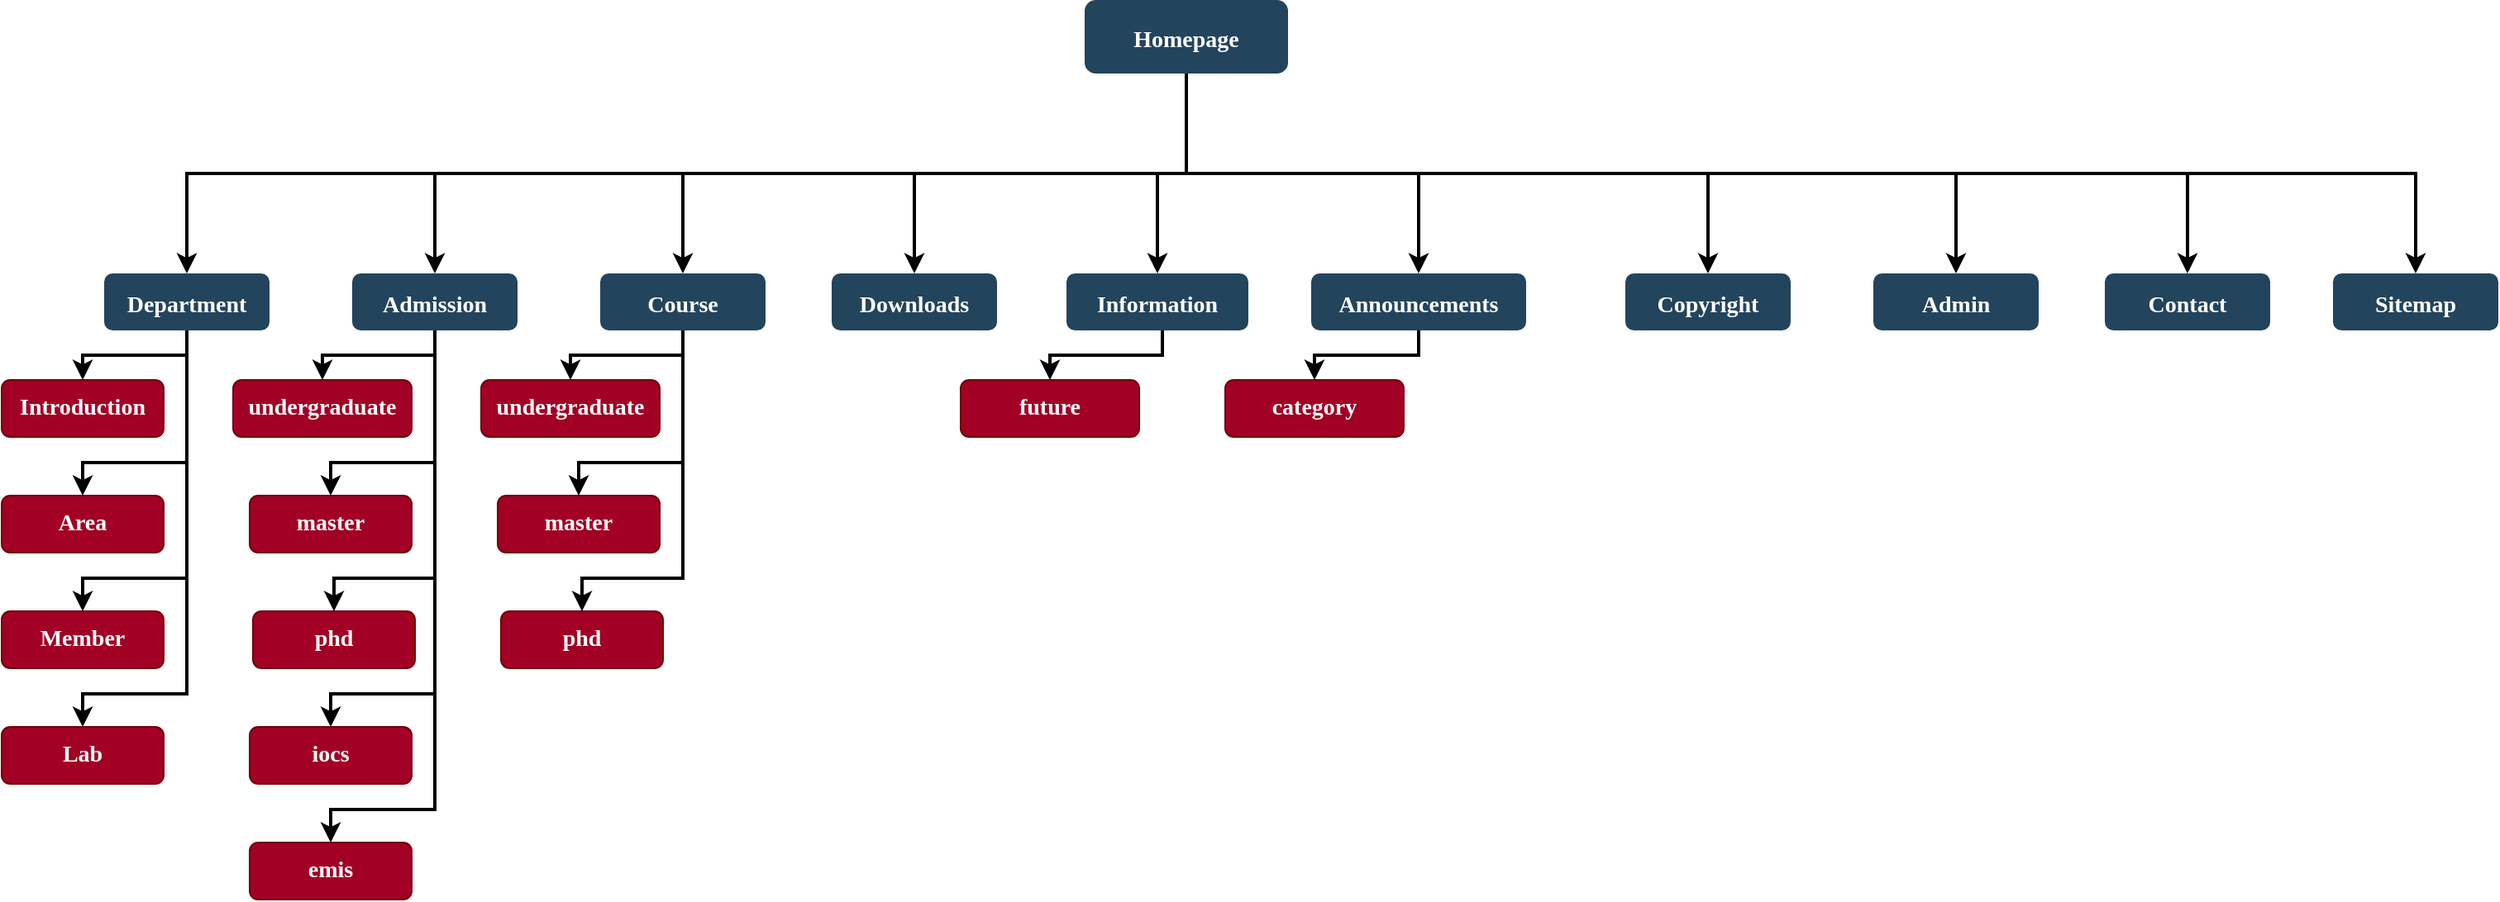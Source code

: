 <mxfile version="24.0.5" type="device">
  <diagram name="Page-1" id="2c0d36ab-eaac-3732-788b-9136903baeff">
    <mxGraphModel dx="1014" dy="624" grid="1" gridSize="10" guides="1" tooltips="1" connect="1" arrows="1" fold="1" page="1" pageScale="1.5" pageWidth="1169" pageHeight="827" background="none" math="0" shadow="0">
      <root>
        <mxCell id="0" />
        <mxCell id="1" parent="0" />
        <mxCell id="PPkpom0niNUSvHj-dNhn-72" style="edgeStyle=orthogonalEdgeStyle;rounded=0;orthogonalLoop=1;jettySize=auto;html=1;exitX=0.5;exitY=1;exitDx=0;exitDy=0;strokeWidth=2;" edge="1" parent="1" source="2" target="PPkpom0niNUSvHj-dNhn-63">
          <mxGeometry relative="1" as="geometry" />
        </mxCell>
        <mxCell id="PPkpom0niNUSvHj-dNhn-73" style="edgeStyle=orthogonalEdgeStyle;rounded=0;orthogonalLoop=1;jettySize=auto;html=1;exitX=0.5;exitY=1;exitDx=0;exitDy=0;entryX=0.5;entryY=0;entryDx=0;entryDy=0;strokeWidth=2;" edge="1" parent="1" source="2" target="PPkpom0niNUSvHj-dNhn-62">
          <mxGeometry relative="1" as="geometry" />
        </mxCell>
        <mxCell id="PPkpom0niNUSvHj-dNhn-74" style="edgeStyle=orthogonalEdgeStyle;rounded=0;orthogonalLoop=1;jettySize=auto;html=1;exitX=0.5;exitY=1;exitDx=0;exitDy=0;entryX=0.5;entryY=0;entryDx=0;entryDy=0;strokeWidth=2;" edge="1" parent="1" source="2" target="PPkpom0niNUSvHj-dNhn-61">
          <mxGeometry relative="1" as="geometry" />
        </mxCell>
        <mxCell id="PPkpom0niNUSvHj-dNhn-75" style="edgeStyle=orthogonalEdgeStyle;rounded=0;orthogonalLoop=1;jettySize=auto;html=1;exitX=0.5;exitY=1;exitDx=0;exitDy=0;entryX=0.5;entryY=0;entryDx=0;entryDy=0;strokeWidth=2;" edge="1" parent="1" source="2" target="PPkpom0niNUSvHj-dNhn-67">
          <mxGeometry relative="1" as="geometry" />
        </mxCell>
        <mxCell id="PPkpom0niNUSvHj-dNhn-76" style="edgeStyle=orthogonalEdgeStyle;rounded=0;orthogonalLoop=1;jettySize=auto;html=1;exitX=0.5;exitY=1;exitDx=0;exitDy=0;entryX=0.5;entryY=0;entryDx=0;entryDy=0;strokeWidth=2;" edge="1" parent="1" source="2" target="PPkpom0niNUSvHj-dNhn-66">
          <mxGeometry relative="1" as="geometry" />
        </mxCell>
        <mxCell id="PPkpom0niNUSvHj-dNhn-77" style="edgeStyle=orthogonalEdgeStyle;rounded=0;orthogonalLoop=1;jettySize=auto;html=1;exitX=0.5;exitY=1;exitDx=0;exitDy=0;entryX=0.5;entryY=0;entryDx=0;entryDy=0;strokeWidth=2;" edge="1" parent="1" source="2" target="PPkpom0niNUSvHj-dNhn-64">
          <mxGeometry relative="1" as="geometry" />
        </mxCell>
        <mxCell id="PPkpom0niNUSvHj-dNhn-78" style="edgeStyle=orthogonalEdgeStyle;rounded=0;orthogonalLoop=1;jettySize=auto;html=1;exitX=0.5;exitY=1;exitDx=0;exitDy=0;entryX=0.5;entryY=0;entryDx=0;entryDy=0;strokeWidth=2;" edge="1" parent="1" source="2" target="PPkpom0niNUSvHj-dNhn-70">
          <mxGeometry relative="1" as="geometry" />
        </mxCell>
        <mxCell id="2" value="Homepage" style="rounded=1;fillColor=#23445D;gradientColor=none;strokeColor=none;fontColor=#FFFFFF;fontStyle=1;fontFamily=Tahoma;fontSize=14" parent="1" vertex="1">
          <mxGeometry x="815" y="170" width="123" height="44.5" as="geometry" />
        </mxCell>
        <mxCell id="9" value="" style="edgeStyle=elbowEdgeStyle;elbow=vertical;strokeWidth=2;rounded=0;entryX=0.5;entryY=0;entryDx=0;entryDy=0;" parent="1" source="2" target="PPkpom0niNUSvHj-dNhn-69" edge="1">
          <mxGeometry x="337" y="215.5" width="100" height="100" as="geometry">
            <mxPoint x="337" y="315.5" as="sourcePoint" />
            <mxPoint x="1457" y="335.5" as="targetPoint" />
          </mxGeometry>
        </mxCell>
        <mxCell id="PPkpom0niNUSvHj-dNhn-88" style="edgeStyle=elbowEdgeStyle;rounded=0;orthogonalLoop=1;jettySize=auto;elbow=vertical;html=1;exitX=0.5;exitY=1;exitDx=0;exitDy=0;entryX=0.5;entryY=0;entryDx=0;entryDy=0;strokeColor=default;strokeWidth=2;align=center;verticalAlign=middle;fontFamily=Tahoma;fontSize=14;fontColor=#FFFFFF;fontStyle=1;labelBackgroundColor=default;endArrow=classic;" edge="1" parent="1" source="13" target="PPkpom0niNUSvHj-dNhn-79">
          <mxGeometry relative="1" as="geometry" />
        </mxCell>
        <mxCell id="PPkpom0niNUSvHj-dNhn-89" style="edgeStyle=elbowEdgeStyle;rounded=0;orthogonalLoop=1;jettySize=auto;elbow=vertical;html=1;exitX=0.5;exitY=1;exitDx=0;exitDy=0;entryX=0.5;entryY=0;entryDx=0;entryDy=0;strokeColor=default;strokeWidth=2;align=center;verticalAlign=middle;fontFamily=Tahoma;fontSize=14;fontColor=#FFFFFF;fontStyle=1;labelBackgroundColor=default;endArrow=classic;" edge="1" parent="1" source="13" target="PPkpom0niNUSvHj-dNhn-81">
          <mxGeometry relative="1" as="geometry">
            <Array as="points">
              <mxPoint x="240" y="450" />
            </Array>
          </mxGeometry>
        </mxCell>
        <mxCell id="PPkpom0niNUSvHj-dNhn-90" style="edgeStyle=elbowEdgeStyle;rounded=0;orthogonalLoop=1;jettySize=auto;elbow=vertical;html=1;exitX=0.5;exitY=1;exitDx=0;exitDy=0;entryX=0.5;entryY=0;entryDx=0;entryDy=0;strokeColor=default;strokeWidth=2;align=center;verticalAlign=middle;fontFamily=Tahoma;fontSize=14;fontColor=#FFFFFF;fontStyle=1;labelBackgroundColor=default;endArrow=classic;" edge="1" parent="1" source="13" target="PPkpom0niNUSvHj-dNhn-80">
          <mxGeometry relative="1" as="geometry">
            <Array as="points">
              <mxPoint x="250" y="520" />
            </Array>
          </mxGeometry>
        </mxCell>
        <mxCell id="PPkpom0niNUSvHj-dNhn-91" style="edgeStyle=elbowEdgeStyle;rounded=0;orthogonalLoop=1;jettySize=auto;elbow=vertical;html=1;exitX=0.5;exitY=1;exitDx=0;exitDy=0;entryX=0.5;entryY=0;entryDx=0;entryDy=0;strokeColor=default;strokeWidth=2;align=center;verticalAlign=middle;fontFamily=Tahoma;fontSize=14;fontColor=#FFFFFF;fontStyle=1;labelBackgroundColor=default;endArrow=classic;" edge="1" parent="1" source="13" target="PPkpom0niNUSvHj-dNhn-82">
          <mxGeometry relative="1" as="geometry">
            <Array as="points">
              <mxPoint x="250" y="590" />
            </Array>
          </mxGeometry>
        </mxCell>
        <mxCell id="13" value="Department" style="rounded=1;fillColor=#23445D;gradientColor=none;strokeColor=none;fontColor=#FFFFFF;fontStyle=1;fontFamily=Tahoma;fontSize=14" parent="1" vertex="1">
          <mxGeometry x="222" y="335.5" width="100" height="34.5" as="geometry" />
        </mxCell>
        <mxCell id="59" value="" style="edgeStyle=elbowEdgeStyle;elbow=vertical;strokeWidth=2;rounded=0;entryX=0.5;entryY=0;entryDx=0;entryDy=0;" parent="1" source="2" target="bw0k12YjKv94TmdElg0g-125" edge="1">
          <mxGeometry x="347" y="225.5" width="100" height="100" as="geometry">
            <mxPoint x="862.0" y="275.5" as="sourcePoint" />
            <mxPoint x="1467.0" y="345.5" as="targetPoint" />
          </mxGeometry>
        </mxCell>
        <mxCell id="61" value="" style="edgeStyle=elbowEdgeStyle;elbow=vertical;strokeWidth=2;rounded=0" parent="1" source="2" target="13" edge="1">
          <mxGeometry x="-23" y="135.5" width="100" height="100" as="geometry">
            <mxPoint x="-23" y="235.5" as="sourcePoint" />
            <mxPoint x="77" y="135.5" as="targetPoint" />
          </mxGeometry>
        </mxCell>
        <mxCell id="PPkpom0niNUSvHj-dNhn-98" style="edgeStyle=elbowEdgeStyle;rounded=0;orthogonalLoop=1;jettySize=auto;elbow=vertical;html=1;exitX=0.5;exitY=1;exitDx=0;exitDy=0;entryX=0.5;entryY=0;entryDx=0;entryDy=0;strokeColor=default;strokeWidth=2;align=center;verticalAlign=middle;fontFamily=Tahoma;fontSize=14;fontColor=#FFFFFF;fontStyle=1;labelBackgroundColor=default;endArrow=classic;" edge="1" parent="1" source="bw0k12YjKv94TmdElg0g-125" target="PPkpom0niNUSvHj-dNhn-92">
          <mxGeometry relative="1" as="geometry" />
        </mxCell>
        <mxCell id="PPkpom0niNUSvHj-dNhn-99" style="edgeStyle=elbowEdgeStyle;rounded=0;orthogonalLoop=1;jettySize=auto;elbow=vertical;html=1;exitX=0.5;exitY=1;exitDx=0;exitDy=0;entryX=0.5;entryY=0;entryDx=0;entryDy=0;strokeColor=default;strokeWidth=2;align=center;verticalAlign=middle;fontFamily=Tahoma;fontSize=14;fontColor=#FFFFFF;fontStyle=1;labelBackgroundColor=default;endArrow=classic;" edge="1" parent="1" source="bw0k12YjKv94TmdElg0g-125" target="PPkpom0niNUSvHj-dNhn-94">
          <mxGeometry relative="1" as="geometry">
            <Array as="points">
              <mxPoint x="400" y="450" />
            </Array>
          </mxGeometry>
        </mxCell>
        <mxCell id="PPkpom0niNUSvHj-dNhn-100" style="edgeStyle=elbowEdgeStyle;rounded=0;orthogonalLoop=1;jettySize=auto;elbow=vertical;html=1;exitX=0.5;exitY=1;exitDx=0;exitDy=0;entryX=0.5;entryY=0;entryDx=0;entryDy=0;strokeColor=default;strokeWidth=2;align=center;verticalAlign=middle;fontFamily=Tahoma;fontSize=14;fontColor=#FFFFFF;fontStyle=1;labelBackgroundColor=default;endArrow=classic;" edge="1" parent="1" source="bw0k12YjKv94TmdElg0g-125" target="PPkpom0niNUSvHj-dNhn-95">
          <mxGeometry relative="1" as="geometry">
            <Array as="points">
              <mxPoint x="400" y="520" />
            </Array>
          </mxGeometry>
        </mxCell>
        <mxCell id="PPkpom0niNUSvHj-dNhn-101" style="edgeStyle=elbowEdgeStyle;rounded=0;orthogonalLoop=1;jettySize=auto;elbow=vertical;html=1;exitX=0.5;exitY=1;exitDx=0;exitDy=0;entryX=0.5;entryY=0;entryDx=0;entryDy=0;strokeColor=default;strokeWidth=2;align=center;verticalAlign=middle;fontFamily=Tahoma;fontSize=14;fontColor=#FFFFFF;fontStyle=1;labelBackgroundColor=default;endArrow=classic;" edge="1" parent="1" source="bw0k12YjKv94TmdElg0g-125" target="PPkpom0niNUSvHj-dNhn-96">
          <mxGeometry relative="1" as="geometry">
            <Array as="points">
              <mxPoint x="400" y="590" />
            </Array>
          </mxGeometry>
        </mxCell>
        <mxCell id="PPkpom0niNUSvHj-dNhn-102" style="edgeStyle=elbowEdgeStyle;rounded=0;orthogonalLoop=1;jettySize=auto;elbow=vertical;html=1;exitX=0.5;exitY=1;exitDx=0;exitDy=0;entryX=0.5;entryY=0;entryDx=0;entryDy=0;strokeColor=default;strokeWidth=2;align=center;verticalAlign=middle;fontFamily=Tahoma;fontSize=14;fontColor=#FFFFFF;fontStyle=1;labelBackgroundColor=default;endArrow=classic;" edge="1" parent="1" source="bw0k12YjKv94TmdElg0g-125" target="PPkpom0niNUSvHj-dNhn-97">
          <mxGeometry relative="1" as="geometry">
            <Array as="points">
              <mxPoint x="400" y="660" />
            </Array>
          </mxGeometry>
        </mxCell>
        <mxCell id="bw0k12YjKv94TmdElg0g-125" value="Admission" style="rounded=1;fillColor=#23445D;gradientColor=none;strokeColor=none;fontColor=#FFFFFF;fontStyle=1;fontFamily=Tahoma;fontSize=14" parent="1" vertex="1">
          <mxGeometry x="372" y="335.5" width="100" height="34.5" as="geometry" />
        </mxCell>
        <mxCell id="PPkpom0niNUSvHj-dNhn-61" value="Copyright" style="rounded=1;fillColor=#23445D;gradientColor=none;strokeColor=none;fontColor=#FFFFFF;fontStyle=1;fontFamily=Tahoma;fontSize=14" vertex="1" parent="1">
          <mxGeometry x="1142" y="335.5" width="100" height="34.5" as="geometry" />
        </mxCell>
        <mxCell id="PPkpom0niNUSvHj-dNhn-62" value="Announcements" style="rounded=1;fillColor=#23445D;gradientColor=none;strokeColor=none;fontColor=#FFFFFF;fontStyle=1;fontFamily=Tahoma;fontSize=14" vertex="1" parent="1">
          <mxGeometry x="952" y="335.5" width="130" height="34.5" as="geometry" />
        </mxCell>
        <mxCell id="PPkpom0niNUSvHj-dNhn-63" value="Information" style="rounded=1;fillColor=#23445D;gradientColor=none;strokeColor=none;fontColor=#FFFFFF;fontStyle=1;fontFamily=Tahoma;fontSize=14" vertex="1" parent="1">
          <mxGeometry x="804" y="335.5" width="110" height="34.5" as="geometry" />
        </mxCell>
        <mxCell id="PPkpom0niNUSvHj-dNhn-64" value="Course" style="rounded=1;fillColor=#23445D;gradientColor=none;strokeColor=none;fontColor=#FFFFFF;fontStyle=1;fontFamily=Tahoma;fontSize=14" vertex="1" parent="1">
          <mxGeometry x="522" y="335.5" width="100" height="34.5" as="geometry" />
        </mxCell>
        <mxCell id="PPkpom0niNUSvHj-dNhn-66" value="Downloads" style="rounded=1;fillColor=#23445D;gradientColor=none;strokeColor=none;fontColor=#FFFFFF;fontStyle=1;fontFamily=Tahoma;fontSize=14" vertex="1" parent="1">
          <mxGeometry x="662" y="335.5" width="100" height="34.5" as="geometry" />
        </mxCell>
        <mxCell id="PPkpom0niNUSvHj-dNhn-67" value="Admin" style="rounded=1;fillColor=#23445D;gradientColor=none;strokeColor=none;fontColor=#FFFFFF;fontStyle=1;fontFamily=Tahoma;fontSize=14" vertex="1" parent="1">
          <mxGeometry x="1292" y="335.5" width="100" height="34.5" as="geometry" />
        </mxCell>
        <mxCell id="PPkpom0niNUSvHj-dNhn-69" value="Contact" style="rounded=1;fillColor=#23445D;gradientColor=none;strokeColor=none;fontColor=#FFFFFF;fontStyle=1;fontFamily=Tahoma;fontSize=14" vertex="1" parent="1">
          <mxGeometry x="1432" y="335.5" width="100" height="34.5" as="geometry" />
        </mxCell>
        <mxCell id="PPkpom0niNUSvHj-dNhn-70" value="Sitemap" style="rounded=1;fillColor=#23445D;gradientColor=none;strokeColor=none;fontColor=#FFFFFF;fontStyle=1;fontFamily=Tahoma;fontSize=14" vertex="1" parent="1">
          <mxGeometry x="1570" y="335.5" width="100" height="34.5" as="geometry" />
        </mxCell>
        <mxCell id="PPkpom0niNUSvHj-dNhn-79" value="Introduction" style="rounded=1;whiteSpace=wrap;html=1;align=center;verticalAlign=middle;fontFamily=Tahoma;fontSize=14;fontStyle=1;fillColor=#a20025;strokeColor=#6F0000;fontColor=#ffffff;" vertex="1" parent="1">
          <mxGeometry x="160" y="400" width="98" height="34.5" as="geometry" />
        </mxCell>
        <mxCell id="PPkpom0niNUSvHj-dNhn-80" value="Member" style="rounded=1;whiteSpace=wrap;html=1;align=center;verticalAlign=middle;fontFamily=Tahoma;fontSize=14;fontStyle=1;fillColor=#a20025;strokeColor=#6F0000;fontColor=#ffffff;" vertex="1" parent="1">
          <mxGeometry x="160" y="540" width="98" height="34.5" as="geometry" />
        </mxCell>
        <mxCell id="PPkpom0niNUSvHj-dNhn-81" value="Area" style="rounded=1;whiteSpace=wrap;html=1;align=center;verticalAlign=middle;fontFamily=Tahoma;fontSize=14;fontStyle=1;fillColor=#a20025;strokeColor=#6F0000;fontColor=#ffffff;" vertex="1" parent="1">
          <mxGeometry x="160" y="470" width="98" height="34.5" as="geometry" />
        </mxCell>
        <mxCell id="PPkpom0niNUSvHj-dNhn-82" value="Lab" style="rounded=1;whiteSpace=wrap;html=1;align=center;verticalAlign=middle;fontFamily=Tahoma;fontSize=14;fontStyle=1;fillColor=#a20025;strokeColor=#6F0000;fontColor=#ffffff;" vertex="1" parent="1">
          <mxGeometry x="160" y="610" width="98" height="34.5" as="geometry" />
        </mxCell>
        <mxCell id="PPkpom0niNUSvHj-dNhn-92" value="undergraduate" style="rounded=1;whiteSpace=wrap;html=1;align=center;verticalAlign=middle;fontFamily=Tahoma;fontSize=14;fontStyle=1;fillColor=#a20025;strokeColor=#6F0000;fontColor=#ffffff;" vertex="1" parent="1">
          <mxGeometry x="300" y="400" width="108" height="34.5" as="geometry" />
        </mxCell>
        <mxCell id="PPkpom0niNUSvHj-dNhn-94" value="master" style="rounded=1;whiteSpace=wrap;html=1;align=center;verticalAlign=middle;fontFamily=Tahoma;fontSize=14;fontStyle=1;fillColor=#a20025;strokeColor=#6F0000;fontColor=#ffffff;" vertex="1" parent="1">
          <mxGeometry x="310" y="470" width="98" height="34.5" as="geometry" />
        </mxCell>
        <mxCell id="PPkpom0niNUSvHj-dNhn-95" value="phd" style="rounded=1;whiteSpace=wrap;html=1;align=center;verticalAlign=middle;fontFamily=Tahoma;fontSize=14;fontStyle=1;fillColor=#a20025;strokeColor=#6F0000;fontColor=#ffffff;" vertex="1" parent="1">
          <mxGeometry x="312" y="540" width="98" height="34.5" as="geometry" />
        </mxCell>
        <mxCell id="PPkpom0niNUSvHj-dNhn-96" value="iocs" style="rounded=1;whiteSpace=wrap;html=1;align=center;verticalAlign=middle;fontFamily=Tahoma;fontSize=14;fontStyle=1;fillColor=#a20025;strokeColor=#6F0000;fontColor=#ffffff;" vertex="1" parent="1">
          <mxGeometry x="310" y="610" width="98" height="34.5" as="geometry" />
        </mxCell>
        <mxCell id="PPkpom0niNUSvHj-dNhn-97" value="emis" style="rounded=1;whiteSpace=wrap;html=1;align=center;verticalAlign=middle;fontFamily=Tahoma;fontSize=14;fontStyle=1;fillColor=#a20025;strokeColor=#6F0000;fontColor=#ffffff;" vertex="1" parent="1">
          <mxGeometry x="310" y="680" width="98" height="34.5" as="geometry" />
        </mxCell>
        <mxCell id="PPkpom0niNUSvHj-dNhn-103" style="edgeStyle=elbowEdgeStyle;rounded=0;orthogonalLoop=1;jettySize=auto;elbow=vertical;html=1;exitX=0.5;exitY=1;exitDx=0;exitDy=0;entryX=0.5;entryY=0;entryDx=0;entryDy=0;strokeColor=default;strokeWidth=2;align=center;verticalAlign=middle;fontFamily=Tahoma;fontSize=14;fontColor=#FFFFFF;fontStyle=1;labelBackgroundColor=default;endArrow=classic;" edge="1" parent="1" target="PPkpom0niNUSvHj-dNhn-108">
          <mxGeometry relative="1" as="geometry">
            <mxPoint x="572" y="370" as="sourcePoint" />
          </mxGeometry>
        </mxCell>
        <mxCell id="PPkpom0niNUSvHj-dNhn-104" style="edgeStyle=elbowEdgeStyle;rounded=0;orthogonalLoop=1;jettySize=auto;elbow=vertical;html=1;exitX=0.5;exitY=1;exitDx=0;exitDy=0;entryX=0.5;entryY=0;entryDx=0;entryDy=0;strokeColor=default;strokeWidth=2;align=center;verticalAlign=middle;fontFamily=Tahoma;fontSize=14;fontColor=#FFFFFF;fontStyle=1;labelBackgroundColor=default;endArrow=classic;" edge="1" parent="1" target="PPkpom0niNUSvHj-dNhn-109">
          <mxGeometry relative="1" as="geometry">
            <mxPoint x="572" y="370" as="sourcePoint" />
            <Array as="points">
              <mxPoint x="550" y="450" />
            </Array>
          </mxGeometry>
        </mxCell>
        <mxCell id="PPkpom0niNUSvHj-dNhn-105" style="edgeStyle=elbowEdgeStyle;rounded=0;orthogonalLoop=1;jettySize=auto;elbow=vertical;html=1;exitX=0.5;exitY=1;exitDx=0;exitDy=0;entryX=0.5;entryY=0;entryDx=0;entryDy=0;strokeColor=default;strokeWidth=2;align=center;verticalAlign=middle;fontFamily=Tahoma;fontSize=14;fontColor=#FFFFFF;fontStyle=1;labelBackgroundColor=default;endArrow=classic;" edge="1" parent="1" target="PPkpom0niNUSvHj-dNhn-110">
          <mxGeometry relative="1" as="geometry">
            <mxPoint x="572" y="370" as="sourcePoint" />
            <Array as="points">
              <mxPoint x="550" y="520" />
            </Array>
          </mxGeometry>
        </mxCell>
        <mxCell id="PPkpom0niNUSvHj-dNhn-108" value="undergraduate" style="rounded=1;whiteSpace=wrap;html=1;align=center;verticalAlign=middle;fontFamily=Tahoma;fontSize=14;fontStyle=1;fillColor=#a20025;strokeColor=#6F0000;fontColor=#ffffff;" vertex="1" parent="1">
          <mxGeometry x="450" y="400" width="108" height="34.5" as="geometry" />
        </mxCell>
        <mxCell id="PPkpom0niNUSvHj-dNhn-109" value="master" style="rounded=1;whiteSpace=wrap;html=1;align=center;verticalAlign=middle;fontFamily=Tahoma;fontSize=14;fontStyle=1;fillColor=#a20025;strokeColor=#6F0000;fontColor=#ffffff;" vertex="1" parent="1">
          <mxGeometry x="460" y="470" width="98" height="34.5" as="geometry" />
        </mxCell>
        <mxCell id="PPkpom0niNUSvHj-dNhn-110" value="phd" style="rounded=1;whiteSpace=wrap;html=1;align=center;verticalAlign=middle;fontFamily=Tahoma;fontSize=14;fontStyle=1;fillColor=#a20025;strokeColor=#6F0000;fontColor=#ffffff;" vertex="1" parent="1">
          <mxGeometry x="462" y="540" width="98" height="34.5" as="geometry" />
        </mxCell>
        <mxCell id="PPkpom0niNUSvHj-dNhn-113" style="edgeStyle=elbowEdgeStyle;rounded=0;orthogonalLoop=1;jettySize=auto;elbow=vertical;html=1;exitX=0.5;exitY=1;exitDx=0;exitDy=0;entryX=0.5;entryY=0;entryDx=0;entryDy=0;strokeColor=default;strokeWidth=2;align=center;verticalAlign=middle;fontFamily=Tahoma;fontSize=14;fontColor=#FFFFFF;fontStyle=1;labelBackgroundColor=default;endArrow=classic;" edge="1" parent="1" target="PPkpom0niNUSvHj-dNhn-114">
          <mxGeometry relative="1" as="geometry">
            <mxPoint x="862" y="370" as="sourcePoint" />
          </mxGeometry>
        </mxCell>
        <mxCell id="PPkpom0niNUSvHj-dNhn-114" value="future" style="rounded=1;whiteSpace=wrap;html=1;align=center;verticalAlign=middle;fontFamily=Tahoma;fontSize=14;fontStyle=1;fillColor=#a20025;strokeColor=#6F0000;fontColor=#ffffff;" vertex="1" parent="1">
          <mxGeometry x="740" y="400" width="108" height="34.5" as="geometry" />
        </mxCell>
        <mxCell id="PPkpom0niNUSvHj-dNhn-115" style="edgeStyle=elbowEdgeStyle;rounded=0;orthogonalLoop=1;jettySize=auto;elbow=vertical;html=1;entryX=0.5;entryY=0;entryDx=0;entryDy=0;strokeColor=default;strokeWidth=2;align=center;verticalAlign=middle;fontFamily=Tahoma;fontSize=14;fontColor=#FFFFFF;fontStyle=1;labelBackgroundColor=default;endArrow=classic;" edge="1" parent="1" target="PPkpom0niNUSvHj-dNhn-116" source="PPkpom0niNUSvHj-dNhn-62">
          <mxGeometry relative="1" as="geometry">
            <mxPoint x="1022" y="370" as="sourcePoint" />
          </mxGeometry>
        </mxCell>
        <mxCell id="PPkpom0niNUSvHj-dNhn-116" value="category" style="rounded=1;whiteSpace=wrap;html=1;align=center;verticalAlign=middle;fontFamily=Tahoma;fontSize=14;fontStyle=1;fillColor=#a20025;strokeColor=#6F0000;fontColor=#ffffff;" vertex="1" parent="1">
          <mxGeometry x="900" y="400" width="108" height="34.5" as="geometry" />
        </mxCell>
      </root>
    </mxGraphModel>
  </diagram>
</mxfile>
